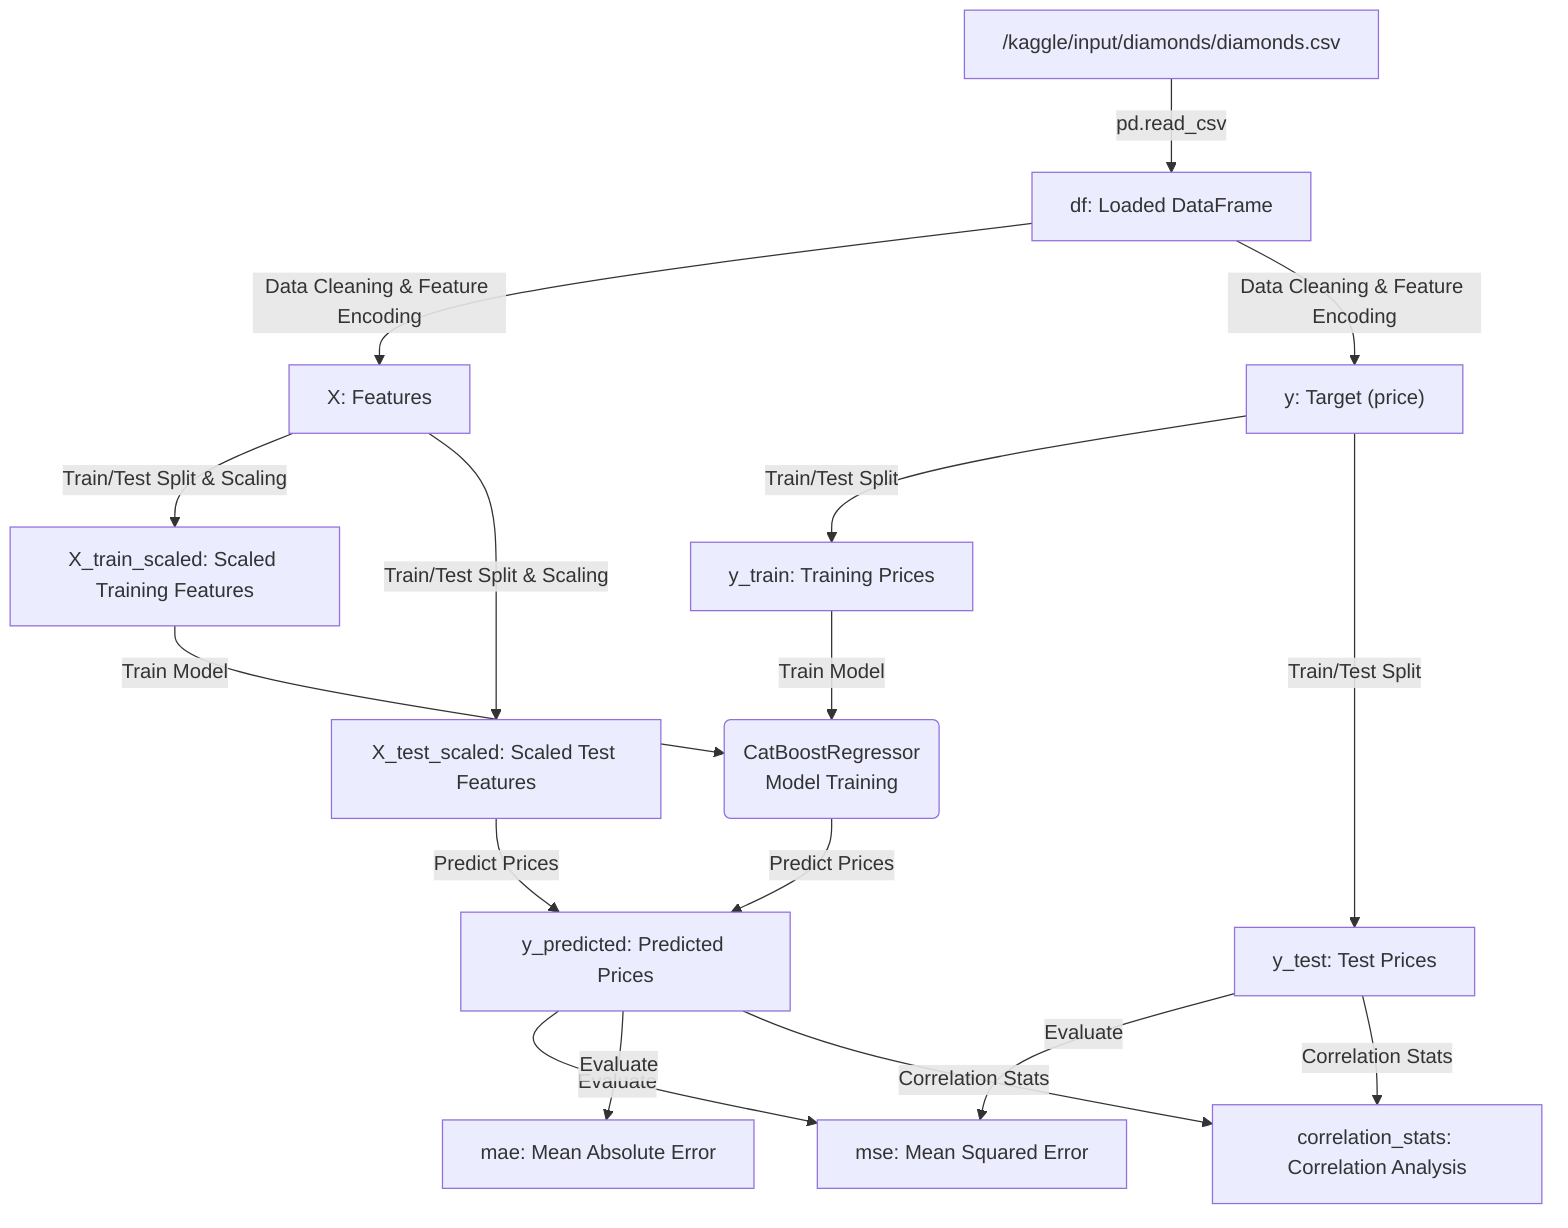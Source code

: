 %% This diagram represents the workflow in the Jupyter Notebook 35462686.ipynb
flowchart TD
    src1["/kaggle/input/diamonds/diamonds.csv"]
    %% Node representing the input data source
    df["df: Loaded DataFrame"]
    %% DataFrame containing loaded data
    src1 -->|"pd.read_csv"| df
    df -->|"Data Cleaning & Feature Encoding"| X
    df -->|"Data Cleaning & Feature Encoding"| y
    
    %% Nodes representing features and target variable
    X["X: Features"]
    y["y: Target (price)"]
    
    %% Splitting the data into training and test sets
    X -->|"Train/Test Split & Scaling"| X_train_scaled
    X -->|"Train/Test Split & Scaling"| X_test_scaled
    y -->|"Train/Test Split"| y_train
    y -->|"Train/Test Split"| y_test
    
    X_train_scaled["X_train_scaled: Scaled Training Features"]
    X_test_scaled["X_test_scaled: Scaled Test Features"]
    y_train["y_train: Training Prices"]
    y_test["y_test: Test Prices"]
    
    %% Node representing the CatBoostRegressor model
    final_model("CatBoostRegressor\nModel Training")
    X_train_scaled -->|"Train Model"| final_model
    y_train -->|"Train Model"| final_model
    X_test_scaled -->|"Predict Prices"| y_predicted
    final_model -->|"Predict Prices"| y_predicted
    
    %% Node representing the predicted prices
    y_predicted["y_predicted: Predicted Prices"]
    y_test -->|"Evaluate"| mse
    y_predicted -->|"Evaluate"| mse
    y_predicted -->|"Evaluate"| mae
    y_test -->|"Correlation Stats"| correlation_stats
    y_predicted -->|"Correlation Stats"| correlation_stats
    
    %% Nodes for evaluation metrics
    mse["mse: Mean Squared Error"]
    mae["mae: Mean Absolute Error"]
    correlation_stats["correlation_stats: Correlation Analysis"]